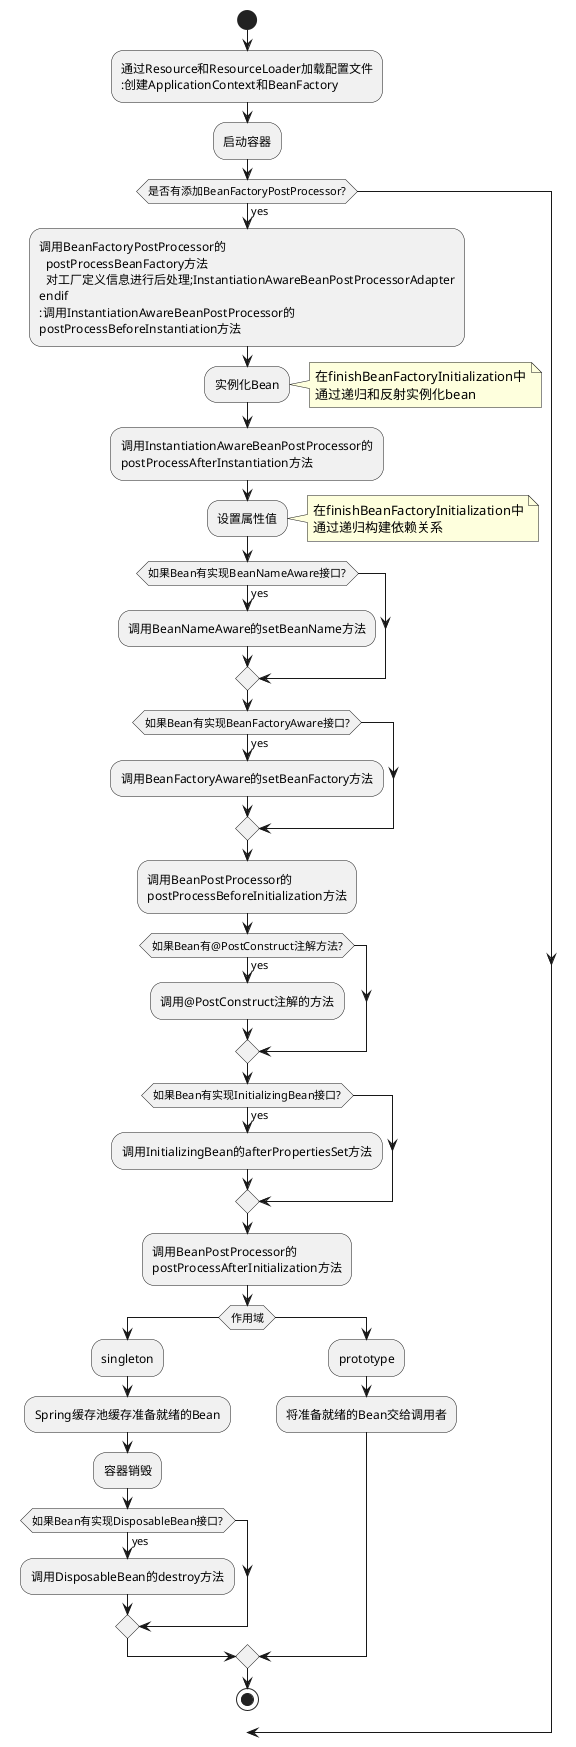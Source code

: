 @startuml
start
:通过Resource和ResourceLoader加载配置文件
:创建ApplicationContext和BeanFactory;
:启动容器;
if (是否有添加BeanFactoryPostProcessor?) then (yes)
  :调用BeanFactoryPostProcessor的
  postProcessBeanFactory方法
  对工厂定义信息进行后处理;InstantiationAwareBeanPostProcessorAdapter
endif
:调用InstantiationAwareBeanPostProcessor的
postProcessBeforeInstantiation方法;
:实例化Bean;
note right
    在finishBeanFactoryInitialization中
    通过递归和反射实例化bean
end note
:调用InstantiationAwareBeanPostProcessor的
postProcessAfterInstantiation方法;
:设置属性值;
note right
    在finishBeanFactoryInitialization中
    通过递归构建依赖关系
end note
if (如果Bean有实现BeanNameAware接口?) then (yes)
  :调用BeanNameAware的setBeanName方法;
endif
if (如果Bean有实现BeanFactoryAware接口?) then (yes)
  :调用BeanFactoryAware的setBeanFactory方法;
endif
:调用BeanPostProcessor的
postProcessBeforeInitialization方法;
if (如果Bean有@PostConstruct注解方法?) then (yes)
  :调用@PostConstruct注解的方法;
endif
if (如果Bean有实现InitializingBean接口?) then (yes)
  :调用InitializingBean的afterPropertiesSet方法;
endif
:调用BeanPostProcessor的
postProcessAfterInitialization方法;
if (作用域) then
  :singleton;
  :Spring缓存池缓存准备就绪的Bean;
  :容器销毁;
  if (如果Bean有实现DisposableBean接口?) then (yes)
    :调用DisposableBean的destroy方法;
  endif
else
  :prototype;
  :将准备就绪的Bean交给调用者;
endif
stop
@enduml
